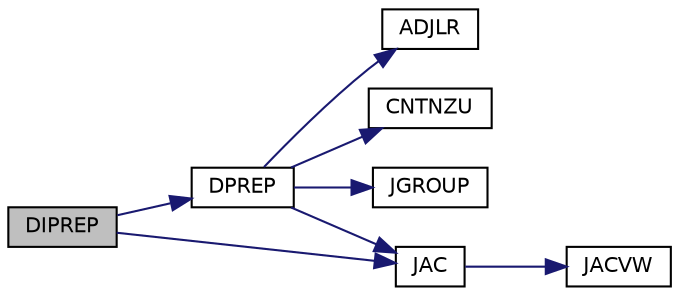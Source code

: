 digraph G
{
  edge [fontname="Helvetica",fontsize="10",labelfontname="Helvetica",labelfontsize="10"];
  node [fontname="Helvetica",fontsize="10",shape=record];
  rankdir=LR;
  Node1 [label="DIPREP",height=0.2,width=0.4,color="black", fillcolor="grey75", style="filled" fontcolor="black"];
  Node1 -> Node2 [color="midnightblue",fontsize="10",style="solid",fontname="Helvetica"];
  Node2 [label="DPREP",height=0.2,width=0.4,color="black", fillcolor="white", style="filled",URL="$opkda1_8f.html#a03c8b7c16bffc999b3b52b3315347a63"];
  Node2 -> Node3 [color="midnightblue",fontsize="10",style="solid",fontname="Helvetica"];
  Node3 [label="ADJLR",height=0.2,width=0.4,color="black", fillcolor="white", style="filled",URL="$opkda1_8f.html#a4510f503c398efabe57ba533322928b0"];
  Node2 -> Node4 [color="midnightblue",fontsize="10",style="solid",fontname="Helvetica"];
  Node4 [label="CNTNZU",height=0.2,width=0.4,color="black", fillcolor="white", style="filled",URL="$opkda1_8f.html#a43265f38a7837c0d36933217a7997ada"];
  Node2 -> Node5 [color="midnightblue",fontsize="10",style="solid",fontname="Helvetica"];
  Node5 [label="JAC",height=0.2,width=0.4,color="black", fillcolor="white", style="filled",URL="$nautilus_8f90.html#a788858b251b77eee1d000889202dc641"];
  Node5 -> Node6 [color="midnightblue",fontsize="10",style="solid",fontname="Helvetica"];
  Node6 [label="JACVW",height=0.2,width=0.4,color="black", fillcolor="white", style="filled",URL="$nls__odes_8f90.html#aa4399e19ae8bf5b6ef3102b2a75329cc"];
  Node2 -> Node7 [color="midnightblue",fontsize="10",style="solid",fontname="Helvetica"];
  Node7 [label="JGROUP",height=0.2,width=0.4,color="black", fillcolor="white", style="filled",URL="$opkda1_8f.html#ac9aff9b1ffa7594c324bb2211aa7fa25"];
  Node1 -> Node5 [color="midnightblue",fontsize="10",style="solid",fontname="Helvetica"];
}
